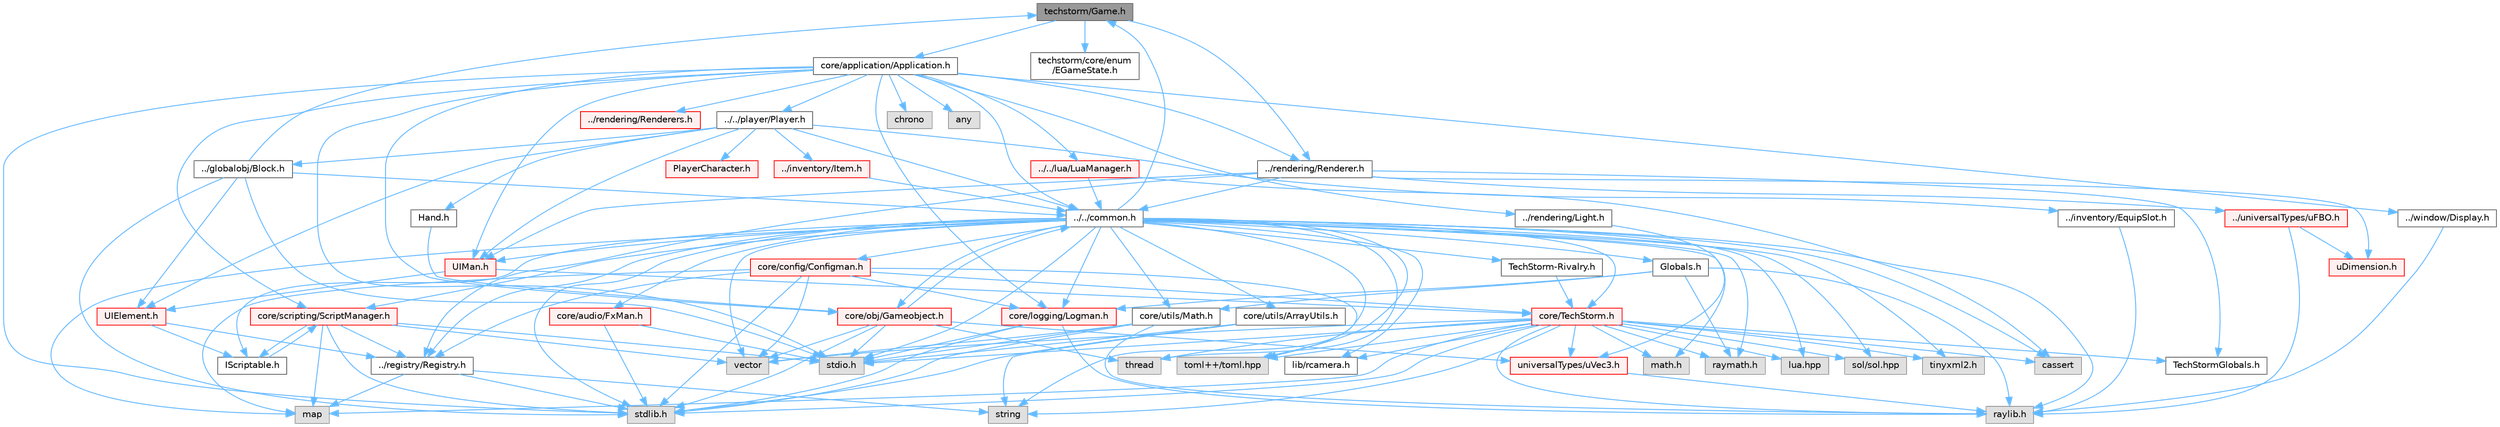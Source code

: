 digraph "techstorm/Game.h"
{
 // LATEX_PDF_SIZE
  bgcolor="transparent";
  edge [fontname=Helvetica,fontsize=10,labelfontname=Helvetica,labelfontsize=10];
  node [fontname=Helvetica,fontsize=10,shape=box,height=0.2,width=0.4];
  Node1 [id="Node000001",label="techstorm/Game.h",height=0.2,width=0.4,color="gray40", fillcolor="grey60", style="filled", fontcolor="black",tooltip=" "];
  Node1 -> Node2 [id="edge1_Node000001_Node000002",color="steelblue1",style="solid",tooltip=" "];
  Node2 [id="Node000002",label="core/application/Application.h",height=0.2,width=0.4,color="grey40", fillcolor="white", style="filled",URL="$core_2application_2_application_8h.html",tooltip=" "];
  Node2 -> Node3 [id="edge2_Node000002_Node000003",color="steelblue1",style="solid",tooltip=" "];
  Node3 [id="Node000003",label="../../common.h",height=0.2,width=0.4,color="grey40", fillcolor="white", style="filled",URL="$_common_8h.html",tooltip=" "];
  Node3 -> Node4 [id="edge3_Node000003_Node000004",color="steelblue1",style="solid",tooltip=" "];
  Node4 [id="Node000004",label="raylib.h",height=0.2,width=0.4,color="grey60", fillcolor="#E0E0E0", style="filled",tooltip=" "];
  Node3 -> Node5 [id="edge4_Node000003_Node000005",color="steelblue1",style="solid",tooltip=" "];
  Node5 [id="Node000005",label="raymath.h",height=0.2,width=0.4,color="grey60", fillcolor="#E0E0E0", style="filled",tooltip=" "];
  Node3 -> Node6 [id="edge5_Node000003_Node000006",color="steelblue1",style="solid",tooltip=" "];
  Node6 [id="Node000006",label="lib/rcamera.h",height=0.2,width=0.4,color="grey40", fillcolor="white", style="filled",URL="$rcamera_8h.html",tooltip=" "];
  Node3 -> Node7 [id="edge6_Node000003_Node000007",color="steelblue1",style="solid",tooltip=" "];
  Node7 [id="Node000007",label="stdio.h",height=0.2,width=0.4,color="grey60", fillcolor="#E0E0E0", style="filled",tooltip=" "];
  Node3 -> Node8 [id="edge7_Node000003_Node000008",color="steelblue1",style="solid",tooltip=" "];
  Node8 [id="Node000008",label="stdlib.h",height=0.2,width=0.4,color="grey60", fillcolor="#E0E0E0", style="filled",tooltip=" "];
  Node3 -> Node9 [id="edge8_Node000003_Node000009",color="steelblue1",style="solid",tooltip=" "];
  Node9 [id="Node000009",label="string",height=0.2,width=0.4,color="grey60", fillcolor="#E0E0E0", style="filled",tooltip=" "];
  Node3 -> Node10 [id="edge9_Node000003_Node000010",color="steelblue1",style="solid",tooltip=" "];
  Node10 [id="Node000010",label="vector",height=0.2,width=0.4,color="grey60", fillcolor="#E0E0E0", style="filled",tooltip=" "];
  Node3 -> Node11 [id="edge10_Node000003_Node000011",color="steelblue1",style="solid",tooltip=" "];
  Node11 [id="Node000011",label="map",height=0.2,width=0.4,color="grey60", fillcolor="#E0E0E0", style="filled",tooltip=" "];
  Node3 -> Node12 [id="edge11_Node000003_Node000012",color="steelblue1",style="solid",tooltip=" "];
  Node12 [id="Node000012",label="thread",height=0.2,width=0.4,color="grey60", fillcolor="#E0E0E0", style="filled",tooltip=" "];
  Node3 -> Node13 [id="edge12_Node000003_Node000013",color="steelblue1",style="solid",tooltip=" "];
  Node13 [id="Node000013",label="math.h",height=0.2,width=0.4,color="grey60", fillcolor="#E0E0E0", style="filled",tooltip=" "];
  Node3 -> Node14 [id="edge13_Node000003_Node000014",color="steelblue1",style="solid",tooltip=" "];
  Node14 [id="Node000014",label="cassert",height=0.2,width=0.4,color="grey60", fillcolor="#E0E0E0", style="filled",tooltip=" "];
  Node3 -> Node15 [id="edge14_Node000003_Node000015",color="steelblue1",style="solid",tooltip=" "];
  Node15 [id="Node000015",label="lua.hpp",height=0.2,width=0.4,color="grey60", fillcolor="#E0E0E0", style="filled",tooltip=" "];
  Node3 -> Node16 [id="edge15_Node000003_Node000016",color="steelblue1",style="solid",tooltip=" "];
  Node16 [id="Node000016",label="sol/sol.hpp",height=0.2,width=0.4,color="grey60", fillcolor="#E0E0E0", style="filled",tooltip=" "];
  Node3 -> Node17 [id="edge16_Node000003_Node000017",color="steelblue1",style="solid",tooltip=" "];
  Node17 [id="Node000017",label="toml++/toml.hpp",height=0.2,width=0.4,color="grey60", fillcolor="#E0E0E0", style="filled",tooltip=" "];
  Node3 -> Node18 [id="edge17_Node000003_Node000018",color="steelblue1",style="solid",tooltip=" "];
  Node18 [id="Node000018",label="tinyxml2.h",height=0.2,width=0.4,color="grey60", fillcolor="#E0E0E0", style="filled",tooltip=" "];
  Node3 -> Node19 [id="edge18_Node000003_Node000019",color="steelblue1",style="solid",tooltip=" "];
  Node19 [id="Node000019",label="Globals.h",height=0.2,width=0.4,color="grey40", fillcolor="white", style="filled",URL="$_globals_8h.html",tooltip=" "];
  Node19 -> Node4 [id="edge19_Node000019_Node000004",color="steelblue1",style="solid",tooltip=" "];
  Node19 -> Node5 [id="edge20_Node000019_Node000005",color="steelblue1",style="solid",tooltip=" "];
  Node19 -> Node20 [id="edge21_Node000019_Node000020",color="steelblue1",style="solid",tooltip=" "];
  Node20 [id="Node000020",label="core/utils/Math.h",height=0.2,width=0.4,color="grey40", fillcolor="white", style="filled",URL="$core_2utils_2_math_8h.html",tooltip=" "];
  Node20 -> Node4 [id="edge22_Node000020_Node000004",color="steelblue1",style="solid",tooltip=" "];
  Node20 -> Node8 [id="edge23_Node000020_Node000008",color="steelblue1",style="solid",tooltip=" "];
  Node20 -> Node7 [id="edge24_Node000020_Node000007",color="steelblue1",style="solid",tooltip=" "];
  Node20 -> Node10 [id="edge25_Node000020_Node000010",color="steelblue1",style="solid",tooltip=" "];
  Node19 -> Node21 [id="edge26_Node000019_Node000021",color="steelblue1",style="solid",tooltip=" "];
  Node21 [id="Node000021",label="core/logging/Logman.h",height=0.2,width=0.4,color="red", fillcolor="#FFF0F0", style="filled",URL="$core_2logging_2_logman_8h.html",tooltip=" "];
  Node21 -> Node7 [id="edge27_Node000021_Node000007",color="steelblue1",style="solid",tooltip=" "];
  Node21 -> Node8 [id="edge28_Node000021_Node000008",color="steelblue1",style="solid",tooltip=" "];
  Node21 -> Node4 [id="edge29_Node000021_Node000004",color="steelblue1",style="solid",tooltip=" "];
  Node3 -> Node24 [id="edge30_Node000003_Node000024",color="steelblue1",style="solid",tooltip=" "];
  Node24 [id="Node000024",label="core/TechStorm.h",height=0.2,width=0.4,color="red", fillcolor="#FFF0F0", style="filled",URL="$_tech_storm_8h.html",tooltip=" "];
  Node24 -> Node27 [id="edge31_Node000024_Node000027",color="steelblue1",style="solid",tooltip=" "];
  Node27 [id="Node000027",label="TechStormGlobals.h",height=0.2,width=0.4,color="grey40", fillcolor="white", style="filled",URL="$_tech_storm_globals_8h.html",tooltip=" "];
  Node24 -> Node4 [id="edge32_Node000024_Node000004",color="steelblue1",style="solid",tooltip=" "];
  Node24 -> Node5 [id="edge33_Node000024_Node000005",color="steelblue1",style="solid",tooltip=" "];
  Node24 -> Node6 [id="edge34_Node000024_Node000006",color="steelblue1",style="solid",tooltip=" "];
  Node24 -> Node7 [id="edge35_Node000024_Node000007",color="steelblue1",style="solid",tooltip=" "];
  Node24 -> Node8 [id="edge36_Node000024_Node000008",color="steelblue1",style="solid",tooltip=" "];
  Node24 -> Node10 [id="edge37_Node000024_Node000010",color="steelblue1",style="solid",tooltip=" "];
  Node24 -> Node9 [id="edge38_Node000024_Node000009",color="steelblue1",style="solid",tooltip=" "];
  Node24 -> Node11 [id="edge39_Node000024_Node000011",color="steelblue1",style="solid",tooltip=" "];
  Node24 -> Node12 [id="edge40_Node000024_Node000012",color="steelblue1",style="solid",tooltip=" "];
  Node24 -> Node13 [id="edge41_Node000024_Node000013",color="steelblue1",style="solid",tooltip=" "];
  Node24 -> Node14 [id="edge42_Node000024_Node000014",color="steelblue1",style="solid",tooltip=" "];
  Node24 -> Node15 [id="edge43_Node000024_Node000015",color="steelblue1",style="solid",tooltip=" "];
  Node24 -> Node16 [id="edge44_Node000024_Node000016",color="steelblue1",style="solid",tooltip=" "];
  Node24 -> Node17 [id="edge45_Node000024_Node000017",color="steelblue1",style="solid",tooltip=" "];
  Node24 -> Node18 [id="edge46_Node000024_Node000018",color="steelblue1",style="solid",tooltip=" "];
  Node24 -> Node30 [id="edge47_Node000024_Node000030",color="steelblue1",style="solid",tooltip=" "];
  Node30 [id="Node000030",label="universalTypes/uVec3.h",height=0.2,width=0.4,color="red", fillcolor="#FFF0F0", style="filled",URL="$u_vec3_8h.html",tooltip=" "];
  Node30 -> Node4 [id="edge48_Node000030_Node000004",color="steelblue1",style="solid",tooltip=" "];
  Node3 -> Node34 [id="edge49_Node000003_Node000034",color="steelblue1",style="solid",tooltip=" "];
  Node34 [id="Node000034",label="core/config/Configman.h",height=0.2,width=0.4,color="red", fillcolor="#FFF0F0", style="filled",URL="$core_2config_2_configman_8h.html",tooltip=" "];
  Node34 -> Node24 [id="edge50_Node000034_Node000024",color="steelblue1",style="solid",tooltip=" "];
  Node34 -> Node21 [id="edge51_Node000034_Node000021",color="steelblue1",style="solid",tooltip=" "];
  Node34 -> Node62 [id="edge52_Node000034_Node000062",color="steelblue1",style="solid",tooltip=" "];
  Node62 [id="Node000062",label="../registry/Registry.h",height=0.2,width=0.4,color="grey40", fillcolor="white", style="filled",URL="$core_2registry_2_registry_8h.html",tooltip=" "];
  Node62 -> Node8 [id="edge53_Node000062_Node000008",color="steelblue1",style="solid",tooltip=" "];
  Node62 -> Node11 [id="edge54_Node000062_Node000011",color="steelblue1",style="solid",tooltip=" "];
  Node62 -> Node9 [id="edge55_Node000062_Node000009",color="steelblue1",style="solid",tooltip=" "];
  Node34 -> Node17 [id="edge56_Node000034_Node000017",color="steelblue1",style="solid",tooltip=" "];
  Node34 -> Node10 [id="edge57_Node000034_Node000010",color="steelblue1",style="solid",tooltip=" "];
  Node34 -> Node8 [id="edge58_Node000034_Node000008",color="steelblue1",style="solid",tooltip=" "];
  Node34 -> Node11 [id="edge59_Node000034_Node000011",color="steelblue1",style="solid",tooltip=" "];
  Node3 -> Node21 [id="edge60_Node000003_Node000021",color="steelblue1",style="solid",tooltip=" "];
  Node3 -> Node63 [id="edge61_Node000003_Node000063",color="steelblue1",style="solid",tooltip=" "];
  Node63 [id="Node000063",label="core/obj/Gameobject.h",height=0.2,width=0.4,color="red", fillcolor="#FFF0F0", style="filled",URL="$core_2obj_2_gameobject_8h.html",tooltip=" "];
  Node63 -> Node3 [id="edge62_Node000063_Node000003",color="steelblue1",style="solid",tooltip=" "];
  Node63 -> Node30 [id="edge63_Node000063_Node000030",color="steelblue1",style="solid",tooltip=" "];
  Node63 -> Node7 [id="edge64_Node000063_Node000007",color="steelblue1",style="solid",tooltip=" "];
  Node63 -> Node8 [id="edge65_Node000063_Node000008",color="steelblue1",style="solid",tooltip=" "];
  Node63 -> Node10 [id="edge66_Node000063_Node000010",color="steelblue1",style="solid",tooltip=" "];
  Node63 -> Node12 [id="edge67_Node000063_Node000012",color="steelblue1",style="solid",tooltip=" "];
  Node3 -> Node20 [id="edge68_Node000003_Node000020",color="steelblue1",style="solid",tooltip=" "];
  Node3 -> Node62 [id="edge69_Node000003_Node000062",color="steelblue1",style="solid",tooltip=" "];
  Node3 -> Node68 [id="edge70_Node000003_Node000068",color="steelblue1",style="solid",tooltip=" "];
  Node68 [id="Node000068",label="core/scripting/ScriptManager.h",height=0.2,width=0.4,color="red", fillcolor="#FFF0F0", style="filled",URL="$core_2scripting_2_script_manager_8h.html",tooltip=" "];
  Node68 -> Node7 [id="edge71_Node000068_Node000007",color="steelblue1",style="solid",tooltip=" "];
  Node68 -> Node8 [id="edge72_Node000068_Node000008",color="steelblue1",style="solid",tooltip=" "];
  Node68 -> Node10 [id="edge73_Node000068_Node000010",color="steelblue1",style="solid",tooltip=" "];
  Node68 -> Node11 [id="edge74_Node000068_Node000011",color="steelblue1",style="solid",tooltip=" "];
  Node68 -> Node69 [id="edge75_Node000068_Node000069",color="steelblue1",style="solid",tooltip=" "];
  Node69 [id="Node000069",label="IScriptable.h",height=0.2,width=0.4,color="grey40", fillcolor="white", style="filled",URL="$core_2scripting_2_i_scriptable_8h.html",tooltip=" "];
  Node69 -> Node68 [id="edge76_Node000069_Node000068",color="steelblue1",style="solid",tooltip=" "];
  Node68 -> Node62 [id="edge77_Node000068_Node000062",color="steelblue1",style="solid",tooltip=" "];
  Node3 -> Node69 [id="edge78_Node000003_Node000069",color="steelblue1",style="solid",tooltip=" "];
  Node3 -> Node76 [id="edge79_Node000003_Node000076",color="steelblue1",style="solid",tooltip=" "];
  Node76 [id="Node000076",label="core/utils/ArrayUtils.h",height=0.2,width=0.4,color="grey40", fillcolor="white", style="filled",URL="$core_2utils_2_array_utils_8h.html",tooltip=" "];
  Node76 -> Node7 [id="edge80_Node000076_Node000007",color="steelblue1",style="solid",tooltip=" "];
  Node76 -> Node8 [id="edge81_Node000076_Node000008",color="steelblue1",style="solid",tooltip=" "];
  Node76 -> Node9 [id="edge82_Node000076_Node000009",color="steelblue1",style="solid",tooltip=" "];
  Node3 -> Node77 [id="edge83_Node000003_Node000077",color="steelblue1",style="solid",tooltip=" "];
  Node77 [id="Node000077",label="core/audio/FxMan.h",height=0.2,width=0.4,color="red", fillcolor="#FFF0F0", style="filled",URL="$core_2audio_2_fx_man_8h.html",tooltip=" "];
  Node77 -> Node8 [id="edge84_Node000077_Node000008",color="steelblue1",style="solid",tooltip=" "];
  Node77 -> Node7 [id="edge85_Node000077_Node000007",color="steelblue1",style="solid",tooltip=" "];
  Node3 -> Node81 [id="edge86_Node000003_Node000081",color="steelblue1",style="solid",tooltip=" "];
  Node81 [id="Node000081",label="UIMan.h",height=0.2,width=0.4,color="red", fillcolor="#FFF0F0", style="filled",URL="$core_2ui_2_u_i_man_8h.html",tooltip=" "];
  Node81 -> Node24 [id="edge87_Node000081_Node000024",color="steelblue1",style="solid",tooltip=" "];
  Node81 -> Node83 [id="edge88_Node000081_Node000083",color="steelblue1",style="solid",tooltip=" "];
  Node83 [id="Node000083",label="UIElement.h",height=0.2,width=0.4,color="red", fillcolor="#FFF0F0", style="filled",URL="$core_2ui_2_u_i_element_8h.html",tooltip=" "];
  Node83 -> Node69 [id="edge89_Node000083_Node000069",color="steelblue1",style="solid",tooltip=" "];
  Node83 -> Node62 [id="edge90_Node000083_Node000062",color="steelblue1",style="solid",tooltip=" "];
  Node3 -> Node87 [id="edge91_Node000003_Node000087",color="steelblue1",style="solid",tooltip=" "];
  Node87 [id="Node000087",label="TechStorm-Rivalry.h",height=0.2,width=0.4,color="grey40", fillcolor="white", style="filled",URL="$techstorm-rivalry_8h.html",tooltip=" "];
  Node87 -> Node24 [id="edge92_Node000087_Node000024",color="steelblue1",style="solid",tooltip=" "];
  Node3 -> Node1 [id="edge93_Node000003_Node000001",color="steelblue1",style="solid",tooltip=" "];
  Node2 -> Node88 [id="edge94_Node000002_Node000088",color="steelblue1",style="solid",tooltip=" "];
  Node88 [id="Node000088",label="../rendering/Light.h",height=0.2,width=0.4,color="grey40", fillcolor="white", style="filled",URL="$core_2rendering_2_light_8h.html",tooltip=" "];
  Node88 -> Node30 [id="edge95_Node000088_Node000030",color="steelblue1",style="solid",tooltip=" "];
  Node2 -> Node89 [id="edge96_Node000002_Node000089",color="steelblue1",style="solid",tooltip=" "];
  Node89 [id="Node000089",label="../../player/Player.h",height=0.2,width=0.4,color="grey40", fillcolor="white", style="filled",URL="$_player_8h.html",tooltip=" "];
  Node89 -> Node3 [id="edge97_Node000089_Node000003",color="steelblue1",style="solid",tooltip=" "];
  Node89 -> Node90 [id="edge98_Node000089_Node000090",color="steelblue1",style="solid",tooltip=" "];
  Node90 [id="Node000090",label="../globalobj/Block.h",height=0.2,width=0.4,color="grey40", fillcolor="white", style="filled",URL="$_block_8h.html",tooltip=" "];
  Node90 -> Node3 [id="edge99_Node000090_Node000003",color="steelblue1",style="solid",tooltip=" "];
  Node90 -> Node1 [id="edge100_Node000090_Node000001",color="steelblue1",style="solid",tooltip=" "];
  Node90 -> Node83 [id="edge101_Node000090_Node000083",color="steelblue1",style="solid",tooltip=" "];
  Node90 -> Node7 [id="edge102_Node000090_Node000007",color="steelblue1",style="solid",tooltip=" "];
  Node90 -> Node8 [id="edge103_Node000090_Node000008",color="steelblue1",style="solid",tooltip=" "];
  Node89 -> Node91 [id="edge104_Node000089_Node000091",color="steelblue1",style="solid",tooltip=" "];
  Node91 [id="Node000091",label="../inventory/Item.h",height=0.2,width=0.4,color="red", fillcolor="#FFF0F0", style="filled",URL="$_item_8h.html",tooltip=" "];
  Node91 -> Node3 [id="edge105_Node000091_Node000003",color="steelblue1",style="solid",tooltip=" "];
  Node89 -> Node93 [id="edge106_Node000089_Node000093",color="steelblue1",style="solid",tooltip=" "];
  Node93 [id="Node000093",label="../inventory/EquipSlot.h",height=0.2,width=0.4,color="grey40", fillcolor="white", style="filled",URL="$_equip_slot_8h.html",tooltip=" "];
  Node93 -> Node4 [id="edge107_Node000093_Node000004",color="steelblue1",style="solid",tooltip=" "];
  Node89 -> Node94 [id="edge108_Node000089_Node000094",color="steelblue1",style="solid",tooltip=" "];
  Node94 [id="Node000094",label="PlayerCharacter.h",height=0.2,width=0.4,color="red", fillcolor="#FFF0F0", style="filled",URL="$_player_character_8h.html",tooltip=" "];
  Node89 -> Node83 [id="edge109_Node000089_Node000083",color="steelblue1",style="solid",tooltip=" "];
  Node89 -> Node81 [id="edge110_Node000089_Node000081",color="steelblue1",style="solid",tooltip=" "];
  Node89 -> Node106 [id="edge111_Node000089_Node000106",color="steelblue1",style="solid",tooltip=" "];
  Node106 [id="Node000106",label="Hand.h",height=0.2,width=0.4,color="grey40", fillcolor="white", style="filled",URL="$_hand_8h.html",tooltip=" "];
  Node106 -> Node63 [id="edge112_Node000106_Node000063",color="steelblue1",style="solid",tooltip=" "];
  Node2 -> Node68 [id="edge113_Node000002_Node000068",color="steelblue1",style="solid",tooltip=" "];
  Node2 -> Node107 [id="edge114_Node000002_Node000107",color="steelblue1",style="solid",tooltip=" "];
  Node107 [id="Node000107",label="../rendering/Renderers.h",height=0.2,width=0.4,color="red", fillcolor="#FFF0F0", style="filled",URL="$core_2rendering_2_renderers_8h.html",tooltip=" "];
  Node2 -> Node81 [id="edge115_Node000002_Node000081",color="steelblue1",style="solid",tooltip=" "];
  Node2 -> Node115 [id="edge116_Node000002_Node000115",color="steelblue1",style="solid",tooltip=" "];
  Node115 [id="Node000115",label="../../lua/LuaManager.h",height=0.2,width=0.4,color="red", fillcolor="#FFF0F0", style="filled",URL="$_lua_manager_8h.html",tooltip=" "];
  Node115 -> Node3 [id="edge117_Node000115_Node000003",color="steelblue1",style="solid",tooltip=" "];
  Node115 -> Node14 [id="edge118_Node000115_Node000014",color="steelblue1",style="solid",tooltip=" "];
  Node2 -> Node118 [id="edge119_Node000002_Node000118",color="steelblue1",style="solid",tooltip=" "];
  Node118 [id="Node000118",label="../window/Display.h",height=0.2,width=0.4,color="grey40", fillcolor="white", style="filled",URL="$core_2window_2_display_8h.html",tooltip=" "];
  Node118 -> Node4 [id="edge120_Node000118_Node000004",color="steelblue1",style="solid",tooltip=" "];
  Node2 -> Node63 [id="edge121_Node000002_Node000063",color="steelblue1",style="solid",tooltip=" "];
  Node2 -> Node21 [id="edge122_Node000002_Node000021",color="steelblue1",style="solid",tooltip=" "];
  Node2 -> Node119 [id="edge123_Node000002_Node000119",color="steelblue1",style="solid",tooltip=" "];
  Node119 [id="Node000119",label="../rendering/Renderer.h",height=0.2,width=0.4,color="grey40", fillcolor="white", style="filled",URL="$core_2rendering_2_renderer_8h.html",tooltip=" "];
  Node119 -> Node3 [id="edge124_Node000119_Node000003",color="steelblue1",style="solid",tooltip=" "];
  Node119 -> Node111 [id="edge125_Node000119_Node000111",color="steelblue1",style="solid",tooltip=" "];
  Node111 [id="Node000111",label="uDimension.h",height=0.2,width=0.4,color="red", fillcolor="#FFF0F0", style="filled",URL="$u_dimension_8h.html",tooltip=" "];
  Node119 -> Node109 [id="edge126_Node000119_Node000109",color="steelblue1",style="solid",tooltip=" "];
  Node109 [id="Node000109",label="../universalTypes/uFBO.h",height=0.2,width=0.4,color="red", fillcolor="#FFF0F0", style="filled",URL="$u_f_b_o_8h.html",tooltip=" "];
  Node109 -> Node4 [id="edge127_Node000109_Node000004",color="steelblue1",style="solid",tooltip=" "];
  Node109 -> Node111 [id="edge128_Node000109_Node000111",color="steelblue1",style="solid",tooltip=" "];
  Node119 -> Node27 [id="edge129_Node000119_Node000027",color="steelblue1",style="solid",tooltip=" "];
  Node119 -> Node62 [id="edge130_Node000119_Node000062",color="steelblue1",style="solid",tooltip=" "];
  Node119 -> Node81 [id="edge131_Node000119_Node000081",color="steelblue1",style="solid",tooltip=" "];
  Node2 -> Node120 [id="edge132_Node000002_Node000120",color="steelblue1",style="solid",tooltip=" "];
  Node120 [id="Node000120",label="chrono",height=0.2,width=0.4,color="grey60", fillcolor="#E0E0E0", style="filled",tooltip=" "];
  Node2 -> Node8 [id="edge133_Node000002_Node000008",color="steelblue1",style="solid",tooltip=" "];
  Node2 -> Node7 [id="edge134_Node000002_Node000007",color="steelblue1",style="solid",tooltip=" "];
  Node2 -> Node100 [id="edge135_Node000002_Node000100",color="steelblue1",style="solid",tooltip=" "];
  Node100 [id="Node000100",label="any",height=0.2,width=0.4,color="grey60", fillcolor="#E0E0E0", style="filled",tooltip=" "];
  Node1 -> Node119 [id="edge136_Node000001_Node000119",color="steelblue1",style="solid",tooltip=" "];
  Node1 -> Node121 [id="edge137_Node000001_Node000121",color="steelblue1",style="solid",tooltip=" "];
  Node121 [id="Node000121",label="techstorm/core/enum\l/EGameState.h",height=0.2,width=0.4,color="grey40", fillcolor="white", style="filled",URL="$core_2enum_2_e_game_state_8h.html",tooltip=" "];
}

